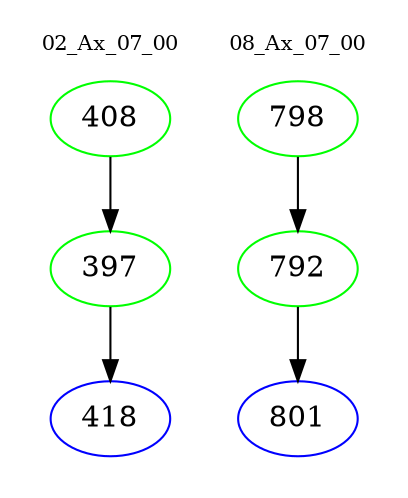 digraph{
subgraph cluster_0 {
color = white
label = "02_Ax_07_00";
fontsize=10;
T0_408 [label="408", color="green"]
T0_408 -> T0_397 [color="black"]
T0_397 [label="397", color="green"]
T0_397 -> T0_418 [color="black"]
T0_418 [label="418", color="blue"]
}
subgraph cluster_1 {
color = white
label = "08_Ax_07_00";
fontsize=10;
T1_798 [label="798", color="green"]
T1_798 -> T1_792 [color="black"]
T1_792 [label="792", color="green"]
T1_792 -> T1_801 [color="black"]
T1_801 [label="801", color="blue"]
}
}
